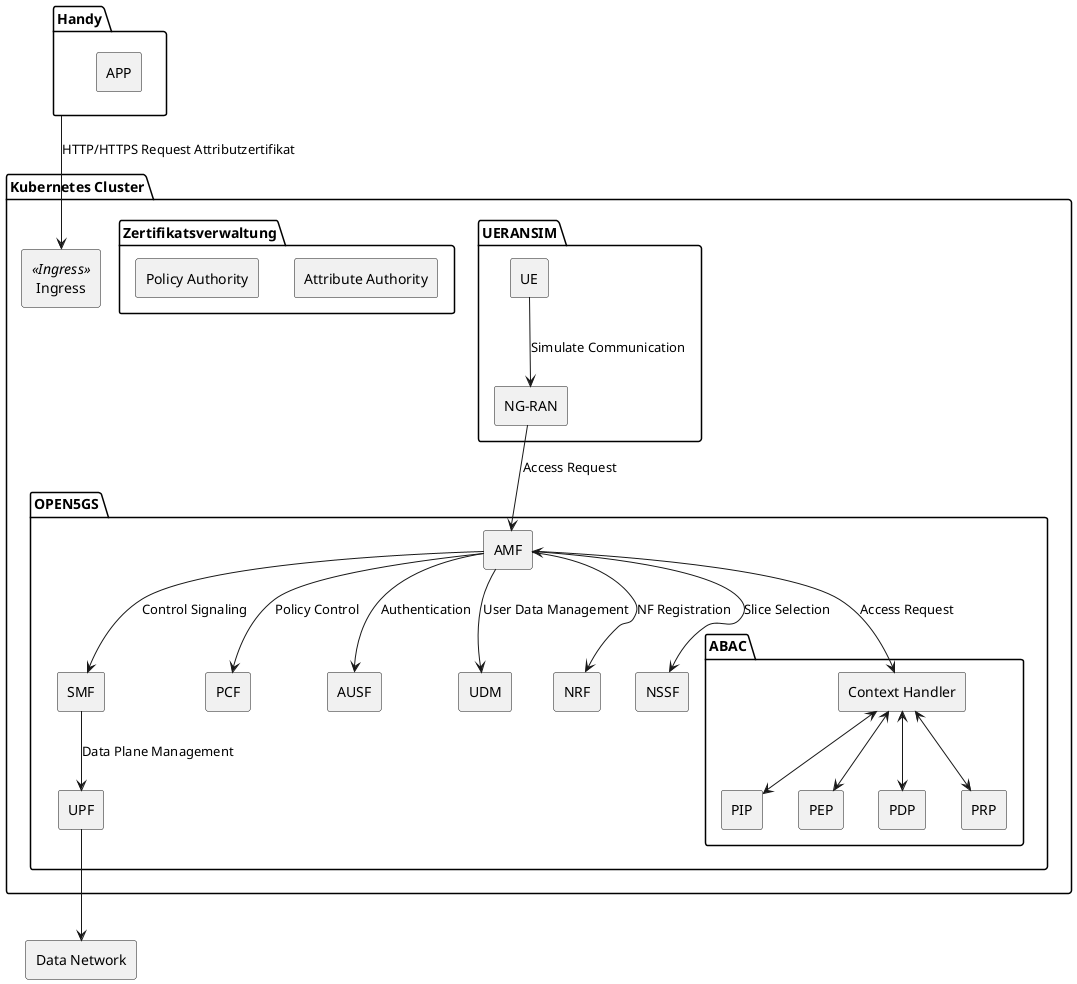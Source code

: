 @startuml
skinparam componentStyle rectangle
package "Kubernetes Cluster" {
  [Ingress] <<Ingress>>
  package "OPEN5GS" {
    [AMF] as AMF
    [SMF] as SMF
    [UPF] as UPF
    [PCF] as PCF
    [AUSF] as AUSF
    [UDM] as UDM
    [NRF] as NRF
    [NSSF] as NSSF

    package "ABAC" {
        [PIP] as PIP
        [PEP] as PEP
        [PDP] as PDP
        [PRP] as PRP
        [Context Handler] as Handler

        Handler <--> PIP
        Handler <--> PEP
        Handler <--> PDP
        Handler <--> PRP
    }
  }
  package "UERANSIM" {
    [UE] as UE
    [NG-RAN] as RAN
    UE --> RAN : Simulate Communication
  }
  package "Zertifikatsverwaltung" {
      [Attribute Authority] as AA
      [Policy Authority] as PA

    }
}
package "Handy" {
    [APP]
}
[Data Network]

Handy --> [Ingress] : HTTP/HTTPS Request Attributzertifikat
RAN --> AMF : Access Request
AMF <--> Handler : Access Request
AMF --> SMF : Control Signaling
SMF --> UPF : Data Plane Management
AMF --> PCF : Policy Control
AMF --> AUSF : Authentication
AMF --> UDM : User Data Management
AMF --> NRF : NF Registration
AMF --> NSSF : Slice Selection


[UPF] --> [Data Network]
@enduml
